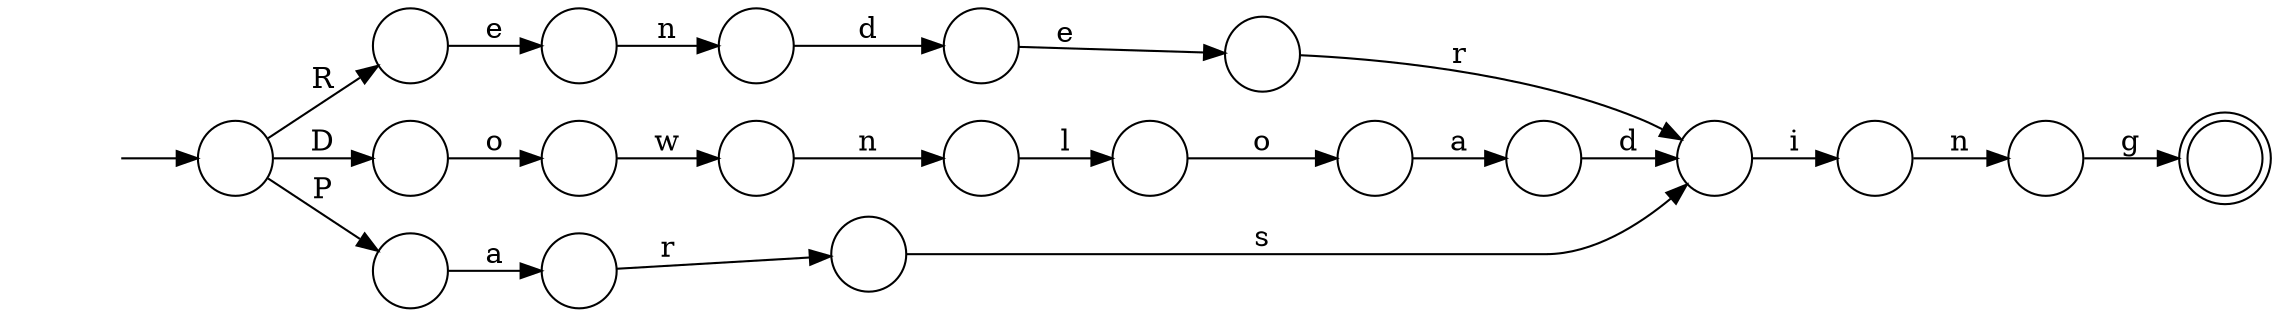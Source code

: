 digraph Automaton {
  rankdir = LR;
  0 [shape=circle,label=""];
  0 -> 13 [label="e"]
  1 [shape=circle,label=""];
  1 -> 10 [label="n"]
  2 [shape=doublecircle,label=""];
  3 [shape=circle,label=""];
  initial [shape=plaintext,label=""];
  initial -> 3
  3 -> 0 [label="R"]
  3 -> 5 [label="D"]
  3 -> 4 [label="P"]
  4 [shape=circle,label=""];
  4 -> 18 [label="a"]
  5 [shape=circle,label=""];
  5 -> 6 [label="o"]
  6 [shape=circle,label=""];
  6 -> 12 [label="w"]
  7 [shape=circle,label=""];
  7 -> 14 [label="l"]
  8 [shape=circle,label=""];
  8 -> 15 [label="r"]
  9 [shape=circle,label=""];
  9 -> 19 [label="d"]
  10 [shape=circle,label=""];
  10 -> 2 [label="g"]
  11 [shape=circle,label=""];
  11 -> 15 [label="s"]
  12 [shape=circle,label=""];
  12 -> 7 [label="n"]
  13 [shape=circle,label=""];
  13 -> 9 [label="n"]
  14 [shape=circle,label=""];
  14 -> 17 [label="o"]
  15 [shape=circle,label=""];
  15 -> 1 [label="i"]
  16 [shape=circle,label=""];
  16 -> 15 [label="d"]
  17 [shape=circle,label=""];
  17 -> 16 [label="a"]
  18 [shape=circle,label=""];
  18 -> 11 [label="r"]
  19 [shape=circle,label=""];
  19 -> 8 [label="e"]
}
